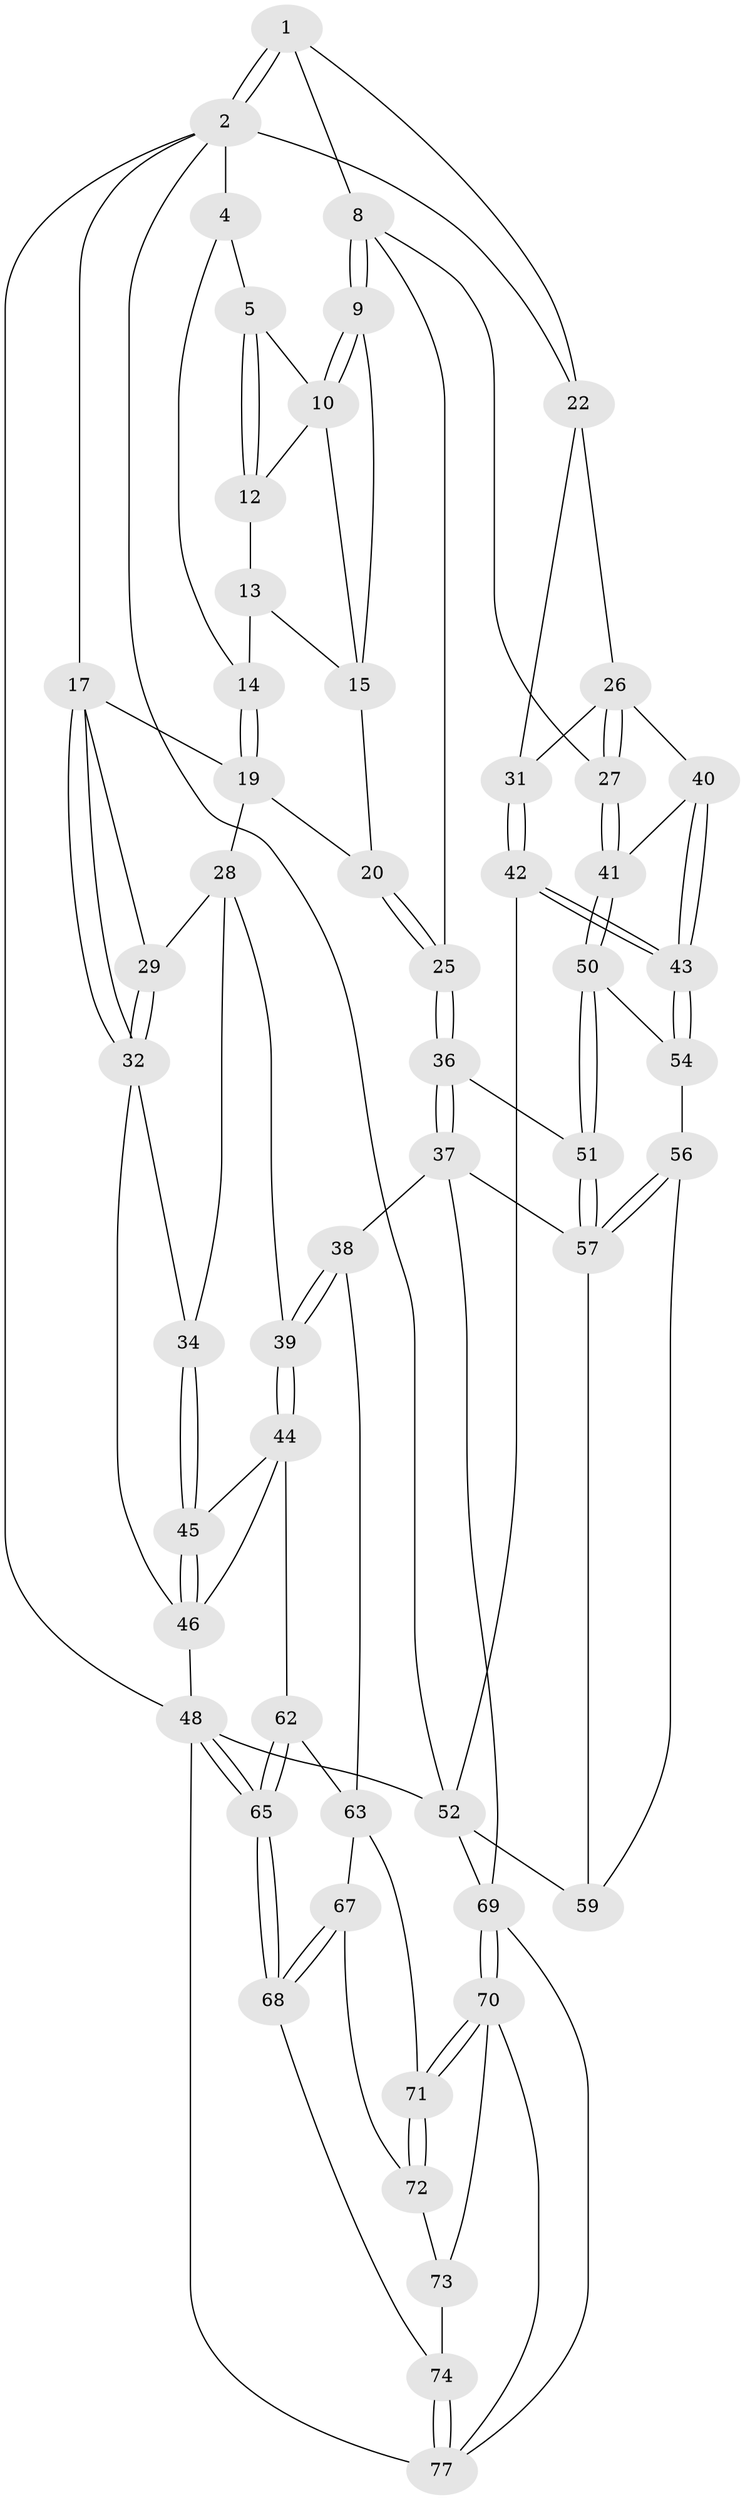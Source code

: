 // original degree distribution, {3: 0.02564102564102564, 6: 0.28205128205128205, 5: 0.38461538461538464, 4: 0.3076923076923077}
// Generated by graph-tools (version 1.1) at 2025/11/02/27/25 16:11:59]
// undirected, 54 vertices, 125 edges
graph export_dot {
graph [start="1"]
  node [color=gray90,style=filled];
  1 [pos="+0.7889008869045911+0",super="+7"];
  2 [pos="+1+0",super="+3"];
  4 [pos="+0.3208437456877867+0"];
  5 [pos="+0.4277649151388441+0",super="+6"];
  8 [pos="+0.7110614461246371+0.17835436913193994",super="+24"];
  9 [pos="+0.7023125986897618+0.1714155239407547"];
  10 [pos="+0.6537502345205806+0.09761890866097021",super="+11"];
  12 [pos="+0.5226332409873331+0.08856560862730112"];
  13 [pos="+0.46848357159691034+0.11840737610720786"];
  14 [pos="+0.2890779017785119+0.1378443396455124"];
  15 [pos="+0.536450881801387+0.22234490458859307",super="+16"];
  17 [pos="+0+0",super="+18"];
  19 [pos="+0.2796418854779619+0.15810460784848226",super="+21"];
  20 [pos="+0.45902953099092975+0.3428954232359436"];
  22 [pos="+0.8389636465670323+0.17207358412011847",super="+23"];
  25 [pos="+0.5119056583606341+0.4011732235941499"];
  26 [pos="+0.8393126034896065+0.2689480052704687",super="+30"];
  27 [pos="+0.6861337029593625+0.43860652982817594"];
  28 [pos="+0.2754768426502342+0.28486301950275433",super="+33"];
  29 [pos="+0+0.24458674038405034"];
  31 [pos="+1+0.33300513678841437"];
  32 [pos="+0+0.24638511032199467",super="+35"];
  34 [pos="+0.0751880156171862+0.45202726027396223"];
  36 [pos="+0.4102588759096235+0.6333270495224393"];
  37 [pos="+0.40953722597467757+0.6341476272294186",super="+66"];
  38 [pos="+0.3085498134549927+0.6676750601595997"];
  39 [pos="+0.26163753547305246+0.6140988236000257"];
  40 [pos="+0.9166304033497217+0.4310752349633709"];
  41 [pos="+0.727844265736485+0.4829049462537377"];
  42 [pos="+1+0.957745740814273"];
  43 [pos="+0.9558294468112014+0.6511750127876353"];
  44 [pos="+0.06015303092537233+0.6046880493469623",super="+61"];
  45 [pos="+0.05867881165304502+0.6038109829061087"];
  46 [pos="+0+0.6105607408161957",super="+47"];
  48 [pos="+0+0.9200934694694208",super="+49"];
  50 [pos="+0.728159731128355+0.5157714254790021"];
  51 [pos="+0.6924749183176132+0.6113893201791065"];
  52 [pos="+1+1",super="+53"];
  54 [pos="+0.9163200849344302+0.6386908092101836",super="+55"];
  56 [pos="+0.8249433821763074+0.6730194405791511",super="+58"];
  57 [pos="+0.7013349132283319+0.7491876590762329",super="+60"];
  59 [pos="+0.9691966501762329+0.9231656847236681"];
  62 [pos="+0.06985104913664557+0.7343752965750395"];
  63 [pos="+0.18097643108902514+0.7355290848257635",super="+64"];
  65 [pos="+0+0.8407691256719955"];
  67 [pos="+0.10545189991493945+0.8358595187080997"];
  68 [pos="+0.016914135800597137+0.8506436657184265"];
  69 [pos="+0.4914076872388585+1",super="+75"];
  70 [pos="+0.30950930829874773+0.8361798118238322",super="+76"];
  71 [pos="+0.30612225061863024+0.8253682563143898"];
  72 [pos="+0.1521172939359753+0.858369145161458"];
  73 [pos="+0.13521175454553463+0.9231701886562862"];
  74 [pos="+0.13185429214964256+0.9267316973356273"];
  77 [pos="+0.1360580687323872+1",super="+78"];
  1 -- 2;
  1 -- 2;
  1 -- 8;
  1 -- 22;
  2 -- 52;
  2 -- 22;
  2 -- 48;
  2 -- 17;
  2 -- 4;
  4 -- 5;
  4 -- 14;
  5 -- 12;
  5 -- 12;
  5 -- 10;
  8 -- 9;
  8 -- 9;
  8 -- 25;
  8 -- 27;
  9 -- 10;
  9 -- 10;
  9 -- 15;
  10 -- 12;
  10 -- 15;
  12 -- 13;
  13 -- 14;
  13 -- 15;
  14 -- 19;
  14 -- 19;
  15 -- 20;
  17 -- 32;
  17 -- 32;
  17 -- 19;
  17 -- 29;
  19 -- 20;
  19 -- 28;
  20 -- 25;
  20 -- 25;
  22 -- 26;
  22 -- 31;
  25 -- 36;
  25 -- 36;
  26 -- 27;
  26 -- 27;
  26 -- 40;
  26 -- 31;
  27 -- 41;
  27 -- 41;
  28 -- 29;
  28 -- 34;
  28 -- 39;
  29 -- 32;
  29 -- 32;
  31 -- 42;
  31 -- 42;
  32 -- 34;
  32 -- 46;
  34 -- 45;
  34 -- 45;
  36 -- 37;
  36 -- 37;
  36 -- 51;
  37 -- 38;
  37 -- 69;
  37 -- 57;
  38 -- 39;
  38 -- 39;
  38 -- 63;
  39 -- 44;
  39 -- 44;
  40 -- 41;
  40 -- 43;
  40 -- 43;
  41 -- 50;
  41 -- 50;
  42 -- 43;
  42 -- 43;
  42 -- 52;
  43 -- 54;
  43 -- 54;
  44 -- 45;
  44 -- 62;
  44 -- 46;
  45 -- 46;
  45 -- 46;
  46 -- 48;
  48 -- 65;
  48 -- 65;
  48 -- 52;
  48 -- 77;
  50 -- 51;
  50 -- 51;
  50 -- 54;
  51 -- 57;
  51 -- 57;
  52 -- 59;
  52 -- 69;
  54 -- 56 [weight=2];
  56 -- 57;
  56 -- 57;
  56 -- 59;
  57 -- 59;
  62 -- 63;
  62 -- 65;
  62 -- 65;
  63 -- 67;
  63 -- 71;
  65 -- 68;
  65 -- 68;
  67 -- 68;
  67 -- 68;
  67 -- 72;
  68 -- 74;
  69 -- 70;
  69 -- 70;
  69 -- 77;
  70 -- 71;
  70 -- 71;
  70 -- 73;
  70 -- 77;
  71 -- 72;
  71 -- 72;
  72 -- 73;
  73 -- 74;
  74 -- 77;
  74 -- 77;
}

